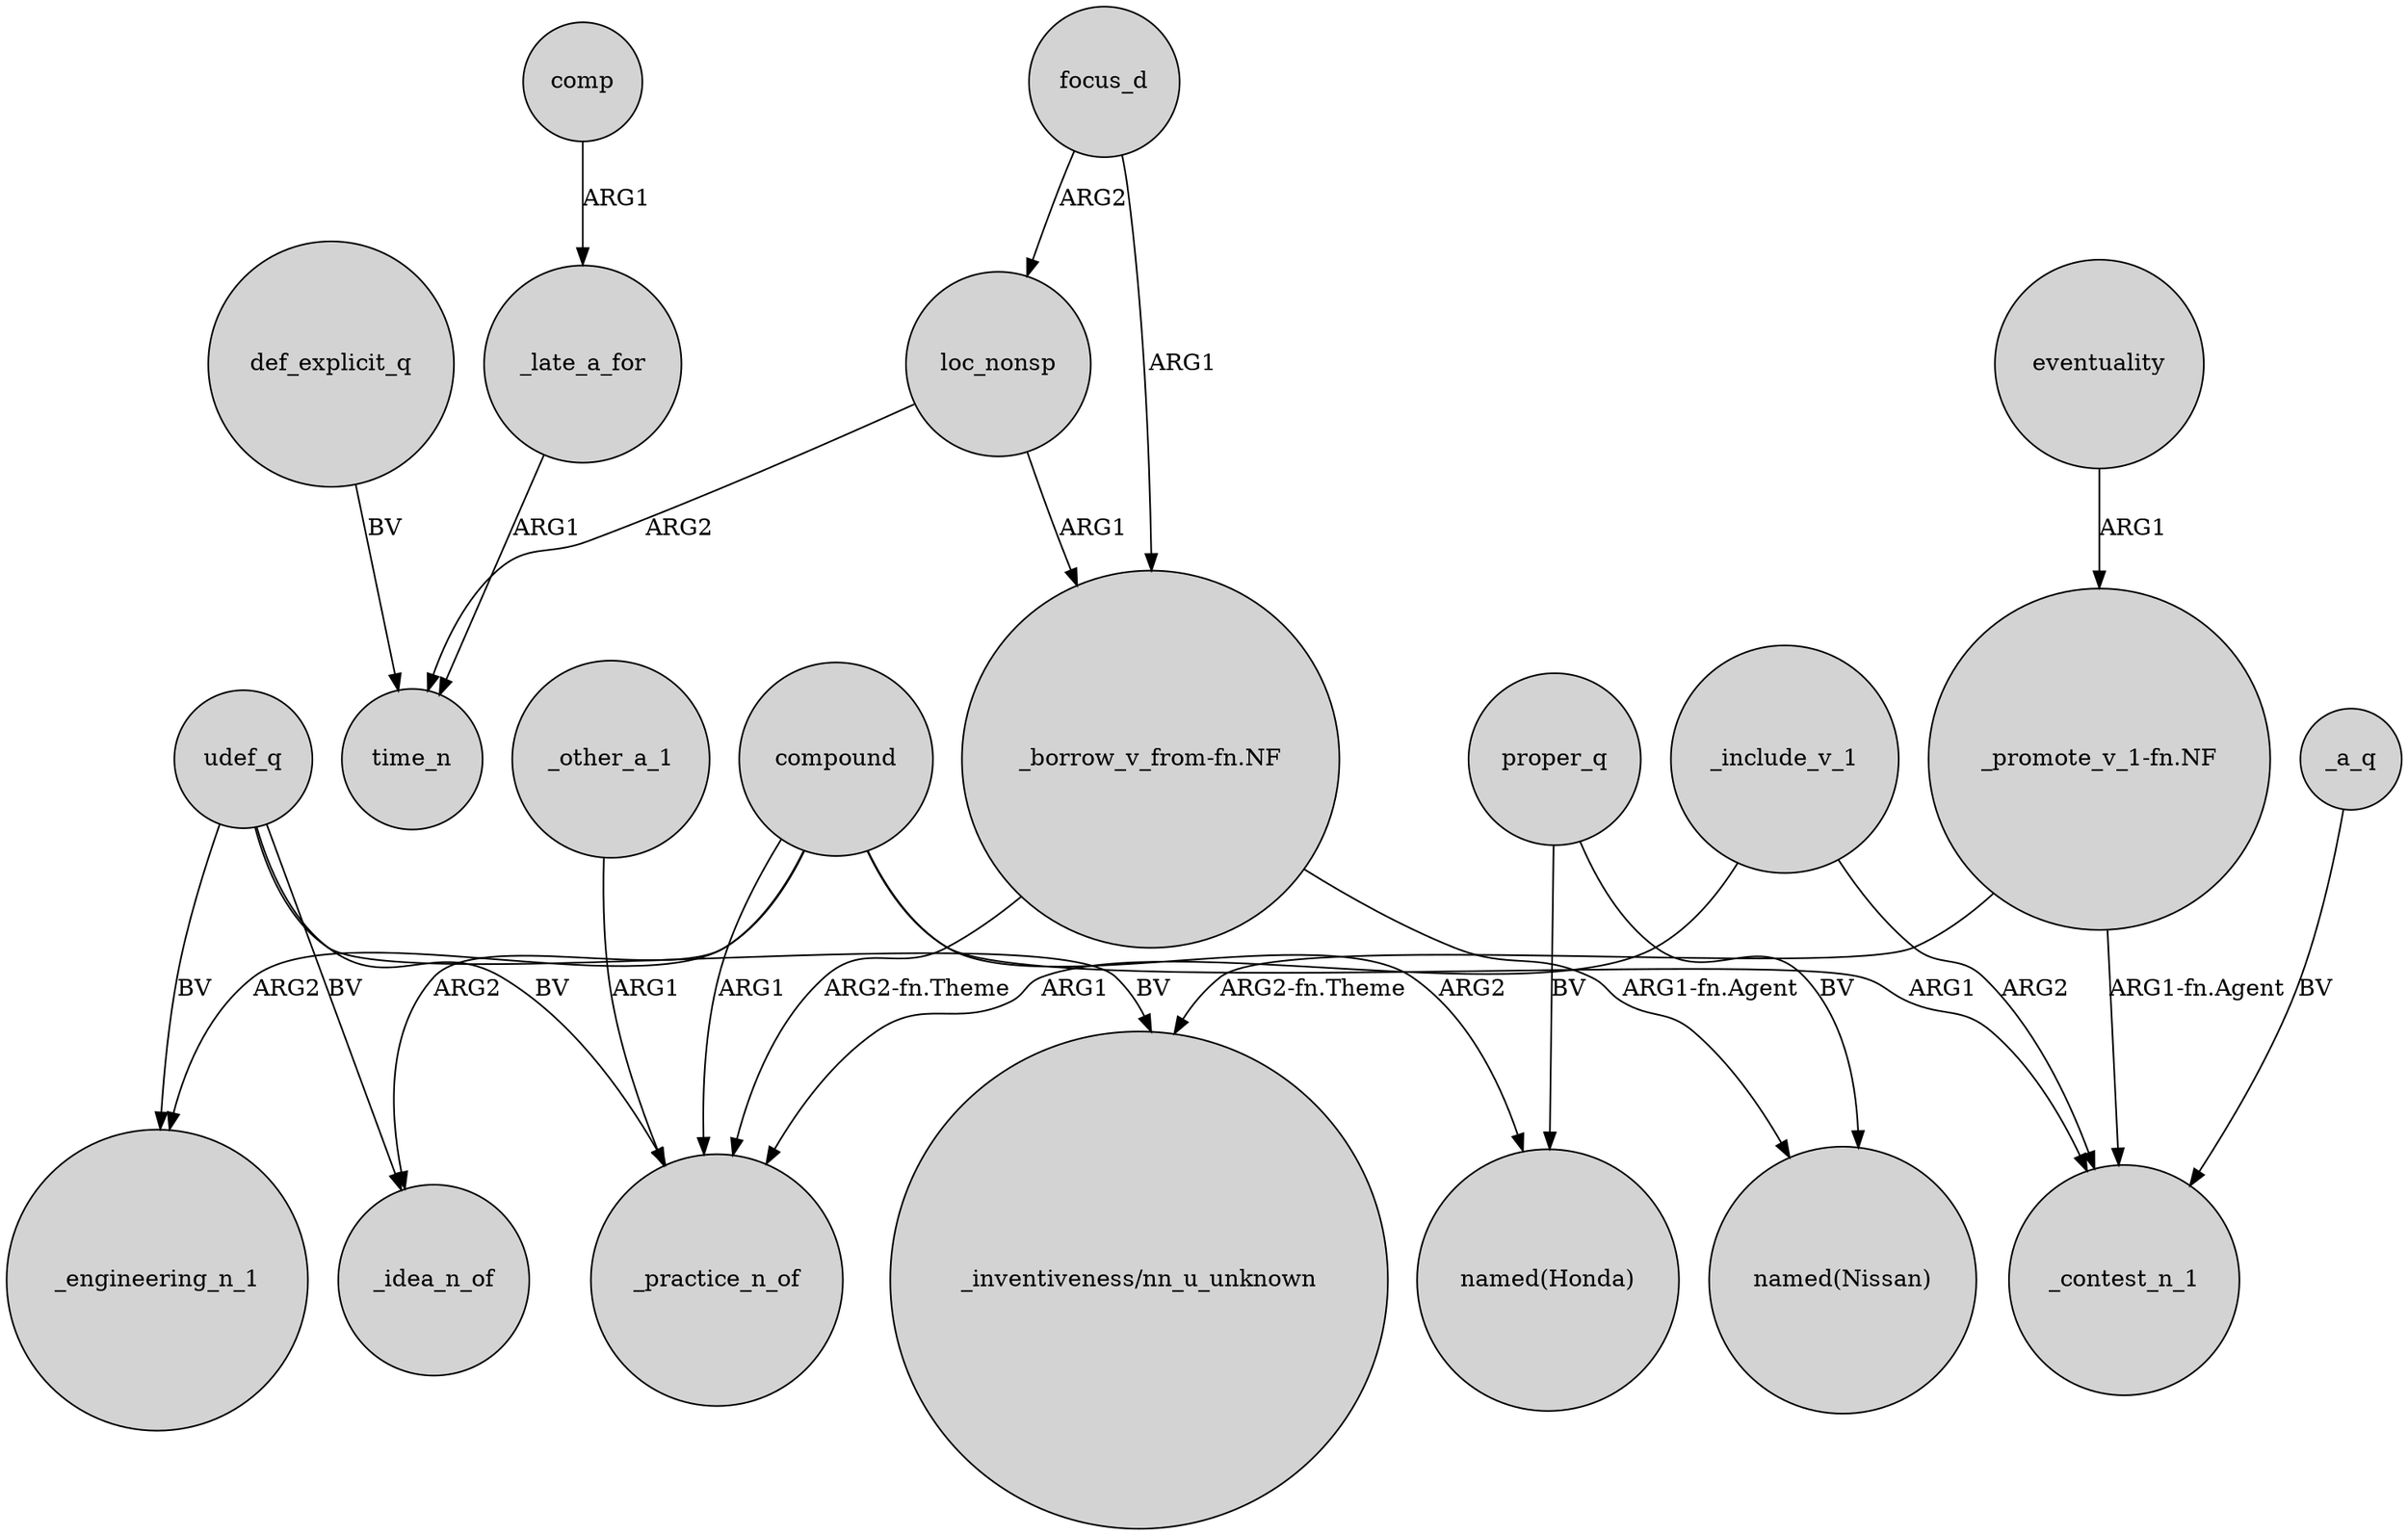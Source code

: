 digraph {
	node [shape=circle style=filled]
	focus_d -> loc_nonsp [label=ARG2]
	comp -> _late_a_for [label=ARG1]
	def_explicit_q -> time_n [label=BV]
	udef_q -> _idea_n_of [label=BV]
	"_promote_v_1-fn.NF" -> _contest_n_1 [label="ARG1-fn.Agent"]
	compound -> _practice_n_of [label=ARG1]
	_include_v_1 -> _contest_n_1 [label=ARG2]
	_include_v_1 -> _practice_n_of [label=ARG1]
	compound -> _contest_n_1 [label=ARG1]
	focus_d -> "_borrow_v_from-fn.NF" [label=ARG1]
	loc_nonsp -> time_n [label=ARG2]
	"_borrow_v_from-fn.NF" -> "named(Nissan)" [label="ARG1-fn.Agent"]
	compound -> _engineering_n_1 [label=ARG2]
	proper_q -> "named(Nissan)" [label=BV]
	loc_nonsp -> "_borrow_v_from-fn.NF" [label=ARG1]
	compound -> _idea_n_of [label=ARG2]
	eventuality -> "_promote_v_1-fn.NF" [label=ARG1]
	"_borrow_v_from-fn.NF" -> _practice_n_of [label="ARG2-fn.Theme"]
	_a_q -> _contest_n_1 [label=BV]
	proper_q -> "named(Honda)" [label=BV]
	_late_a_for -> time_n [label=ARG1]
	udef_q -> _practice_n_of [label=BV]
	compound -> "named(Honda)" [label=ARG2]
	udef_q -> _engineering_n_1 [label=BV]
	"_promote_v_1-fn.NF" -> "_inventiveness/nn_u_unknown" [label="ARG2-fn.Theme"]
	udef_q -> "_inventiveness/nn_u_unknown" [label=BV]
	_other_a_1 -> _practice_n_of [label=ARG1]
}

